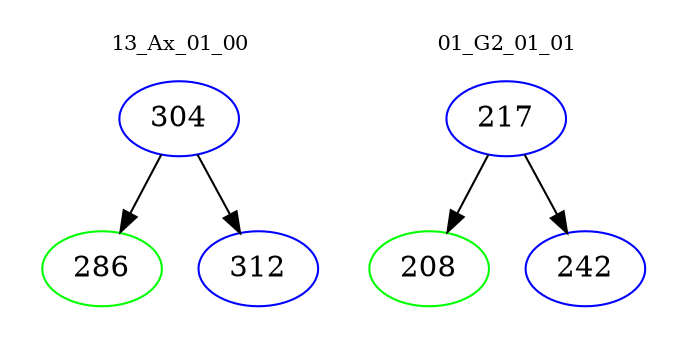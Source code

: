 digraph{
subgraph cluster_0 {
color = white
label = "13_Ax_01_00";
fontsize=10;
T0_304 [label="304", color="blue"]
T0_304 -> T0_286 [color="black"]
T0_286 [label="286", color="green"]
T0_304 -> T0_312 [color="black"]
T0_312 [label="312", color="blue"]
}
subgraph cluster_1 {
color = white
label = "01_G2_01_01";
fontsize=10;
T1_217 [label="217", color="blue"]
T1_217 -> T1_208 [color="black"]
T1_208 [label="208", color="green"]
T1_217 -> T1_242 [color="black"]
T1_242 [label="242", color="blue"]
}
}
